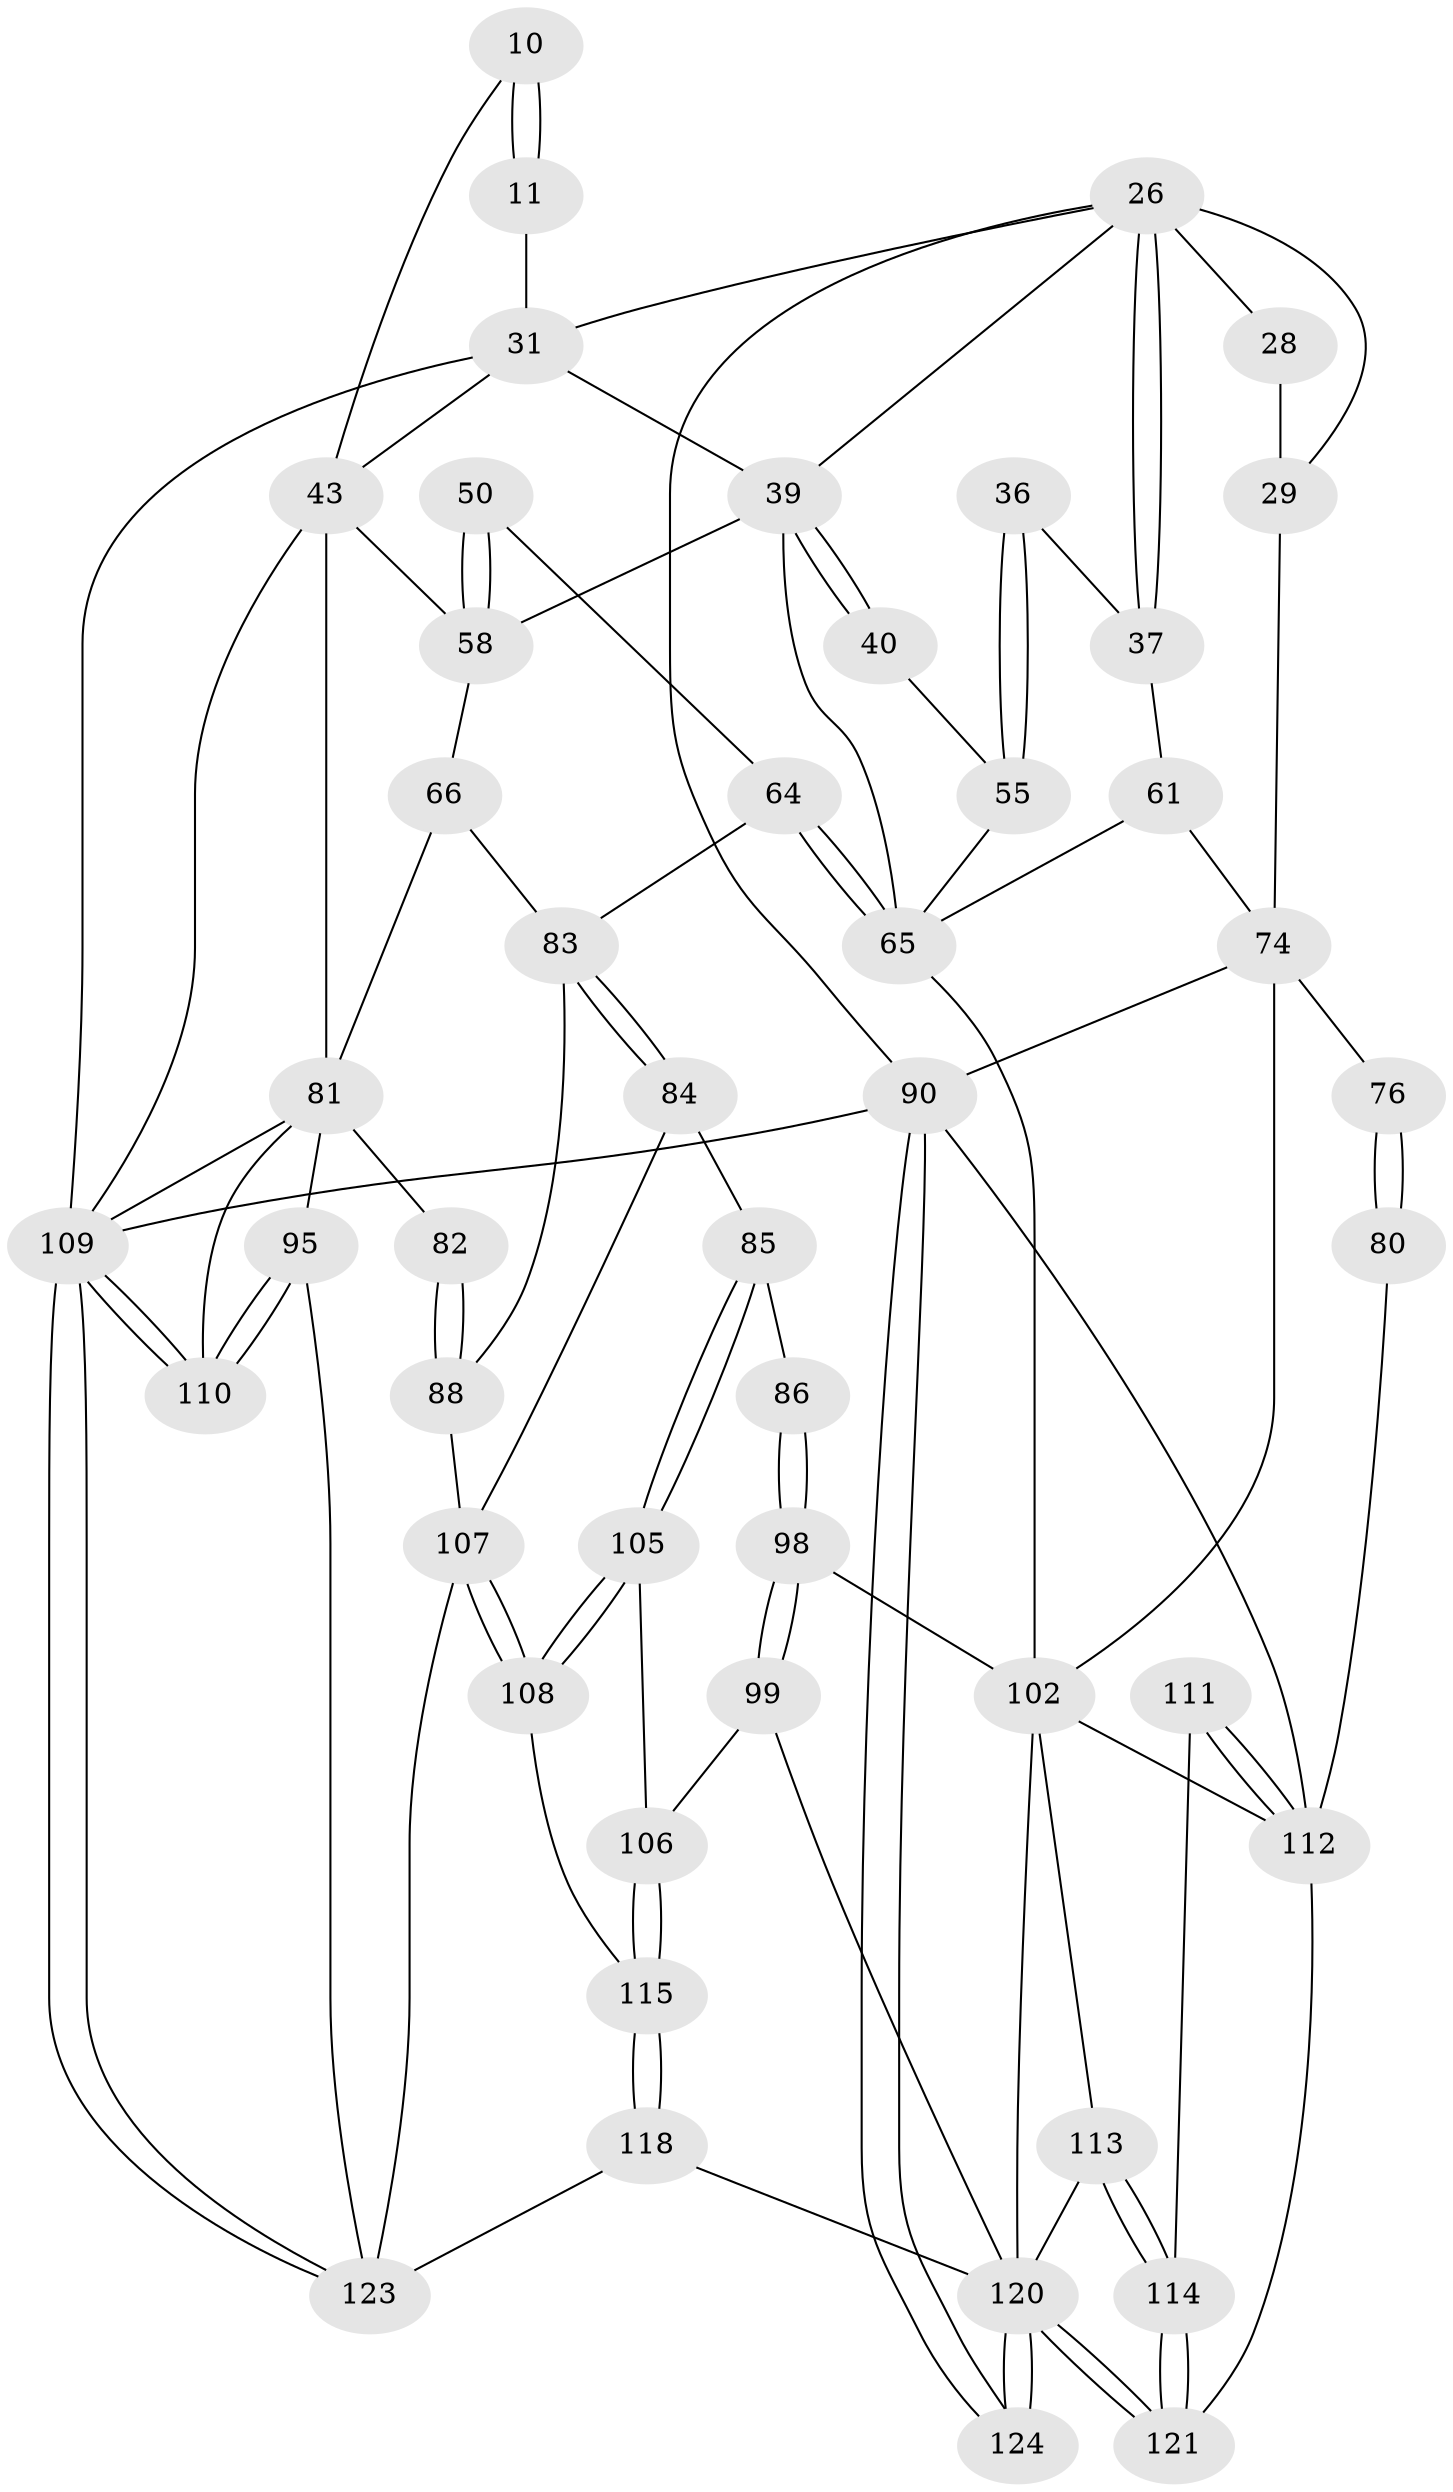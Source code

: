 // original degree distribution, {3: 0.016129032258064516, 5: 0.4838709677419355, 6: 0.24193548387096775, 4: 0.25806451612903225}
// Generated by graph-tools (version 1.1) at 2025/06/03/04/25 22:06:27]
// undirected, 49 vertices, 109 edges
graph export_dot {
graph [start="1"]
  node [color=gray90,style=filled];
  10 [pos="+0.7759784875530896+0.1442240242681964"];
  11 [pos="+0.6700204743882742+0.06105654079661975",super="+9"];
  26 [pos="+0.1927146230027954+0.23618963521244477",super="+19"];
  28 [pos="+0.06652461120507681+0.011067972419860933"];
  29 [pos="+0.0485179335733793+0.23669024227172855",super="+27"];
  31 [pos="+0.6338080225081953+0.205501447956092",super="+17"];
  36 [pos="+0.2485173545968785+0.31421727580027986"];
  37 [pos="+0.21990415933067764+0.31504669366285276"];
  39 [pos="+0.5372829192604414+0.3123505668974632",super="+38+32+21"];
  40 [pos="+0.4865665197479691+0.30306884470614676",super="+34"];
  43 [pos="+0.7138213089022063+0.3488581120420344",super="+42+33"];
  50 [pos="+0.5850038525277254+0.4362725163487432"];
  55 [pos="+0.4038562938901445+0.3906971548885997",super="+46+35"];
  58 [pos="+0.6384931646249999+0.45519718711516",super="+44+45"];
  61 [pos="+0.21209842510110635+0.3873014871943827",super="+47"];
  64 [pos="+0.5655890870064219+0.5343016004293181",super="+51"];
  65 [pos="+0.41537658898051283+0.5420605562133685",super="+56+57+52"];
  66 [pos="+0.640501733439867+0.4868649658455151",super="+60"];
  74 [pos="+0.1927947835240507+0.4459129589310707",super="+70"];
  76 [pos="+0+0.5117161597548109",super="+75"];
  80 [pos="+0+0.6174506374140888"];
  81 [pos="+0.9073631941608067+0.6116970299647061",super="+69+62+71+59"];
  82 [pos="+0.7886758795760841+0.597263340840251"];
  83 [pos="+0.6317547448605436+0.6153859329272484",super="+67"];
  84 [pos="+0.5917876775579429+0.6688345831706006"];
  85 [pos="+0.48643345968286145+0.6897506251886318"];
  86 [pos="+0.47947515425132387+0.683874024380542"];
  88 [pos="+0.7632630255581719+0.6304366816464732"];
  90 [pos="+0+1",super="+13"];
  95 [pos="+0.862378429738646+0.8182411093577829",super="+92"];
  98 [pos="+0.3555512370415945+0.7447371252804698",super="+93+87"];
  99 [pos="+0.3116673605615183+0.8408393591552896"];
  102 [pos="+0.18511155686961664+0.8085125038155023",super="+101"];
  105 [pos="+0.4885318448753643+0.7383865664948592"];
  106 [pos="+0.4045883096078619+0.8402719339200799"];
  107 [pos="+0.6170847526509299+0.8672442441922018",super="+104"];
  108 [pos="+0.5955813893500753+0.8652490038691112"];
  109 [pos="+1+1",super="+12+53"];
  110 [pos="+1+1",super="+91+68"];
  111 [pos="+0.05918792271925387+0.8866521709619367"];
  112 [pos="+0+0.9331487093104885",super="+89+103"];
  113 [pos="+0.14297426412920688+0.9208535283815258"];
  114 [pos="+0.10590166423514519+0.9443290379234778"];
  115 [pos="+0.49546257703032887+0.9048115434140358"];
  118 [pos="+0.3893929732043569+1"];
  120 [pos="+0.10181529041401906+1",super="+119"];
  121 [pos="+0.09672586829288872+0.9762595823849165"];
  123 [pos="+0.9839336615467789+1",super="+96+122"];
  124 [pos="+0.10257192548480525+1"];
  10 -- 11 [weight=2];
  10 -- 11;
  10 -- 43;
  11 -- 31 [weight=3];
  26 -- 37;
  26 -- 37;
  26 -- 29;
  26 -- 39;
  26 -- 90;
  26 -- 28;
  26 -- 31;
  28 -- 29 [weight=2];
  29 -- 74;
  31 -- 39 [weight=3];
  31 -- 109 [weight=2];
  31 -- 43;
  36 -- 37;
  36 -- 55 [weight=2];
  36 -- 55;
  37 -- 61;
  39 -- 40 [weight=2];
  39 -- 40;
  39 -- 58;
  39 -- 65;
  40 -- 55 [weight=2];
  43 -- 58;
  43 -- 81;
  43 -- 109 [weight=2];
  50 -- 58 [weight=2];
  50 -- 58;
  50 -- 64;
  55 -- 65;
  58 -- 66;
  61 -- 65;
  61 -- 74 [weight=2];
  64 -- 65 [weight=2];
  64 -- 65;
  64 -- 83;
  65 -- 102;
  66 -- 83;
  66 -- 81 [weight=2];
  74 -- 76 [weight=2];
  74 -- 90;
  74 -- 102;
  76 -- 80 [weight=2];
  76 -- 80;
  80 -- 112;
  81 -- 82 [weight=2];
  81 -- 95;
  81 -- 110;
  81 -- 109 [weight=2];
  82 -- 88;
  82 -- 88;
  83 -- 84;
  83 -- 84;
  83 -- 88;
  84 -- 85;
  84 -- 107;
  85 -- 86;
  85 -- 105;
  85 -- 105;
  86 -- 98 [weight=2];
  86 -- 98;
  88 -- 107;
  90 -- 124;
  90 -- 124;
  90 -- 109 [weight=2];
  90 -- 112;
  95 -- 110 [weight=2];
  95 -- 110;
  95 -- 123;
  98 -- 99;
  98 -- 99;
  98 -- 102 [weight=2];
  99 -- 106;
  99 -- 120;
  102 -- 113;
  102 -- 112 [weight=2];
  102 -- 120;
  105 -- 106;
  105 -- 108;
  105 -- 108;
  106 -- 115;
  106 -- 115;
  107 -- 108;
  107 -- 108;
  107 -- 123 [weight=2];
  108 -- 115;
  109 -- 110 [weight=2];
  109 -- 110;
  109 -- 123;
  109 -- 123;
  111 -- 112 [weight=2];
  111 -- 112;
  111 -- 114;
  112 -- 121;
  113 -- 114;
  113 -- 114;
  113 -- 120;
  114 -- 121;
  114 -- 121;
  115 -- 118;
  115 -- 118;
  118 -- 120;
  118 -- 123;
  120 -- 121;
  120 -- 121;
  120 -- 124 [weight=2];
  120 -- 124;
}
